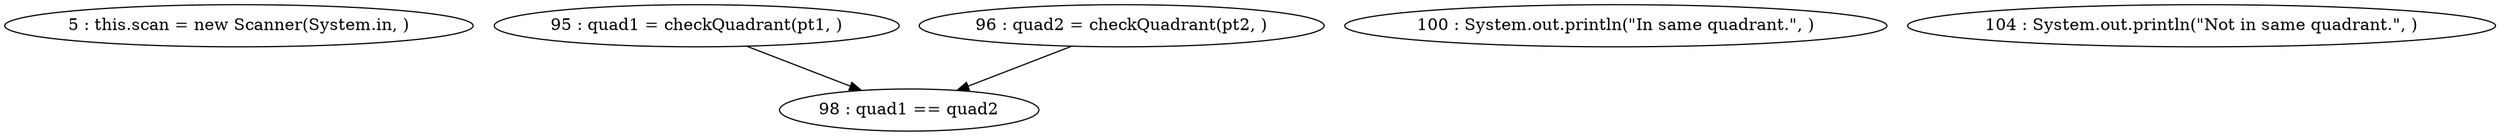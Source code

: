 digraph G {
"5 : this.scan = new Scanner(System.in, )"
"95 : quad1 = checkQuadrant(pt1, )"
"95 : quad1 = checkQuadrant(pt1, )" -> "98 : quad1 == quad2"
"96 : quad2 = checkQuadrant(pt2, )"
"96 : quad2 = checkQuadrant(pt2, )" -> "98 : quad1 == quad2"
"98 : quad1 == quad2"
"100 : System.out.println(\"In same quadrant.\", )"
"104 : System.out.println(\"Not in same quadrant.\", )"
}